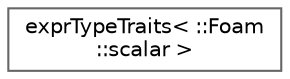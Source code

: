 digraph "Graphical Class Hierarchy"
{
 // LATEX_PDF_SIZE
  bgcolor="transparent";
  edge [fontname=Helvetica,fontsize=10,labelfontname=Helvetica,labelfontsize=10];
  node [fontname=Helvetica,fontsize=10,shape=box,height=0.2,width=0.4];
  rankdir="LR";
  Node0 [id="Node000000",label="exprTypeTraits\< ::Foam\l::scalar \>",height=0.2,width=0.4,color="grey40", fillcolor="white", style="filled",URL="$structFoam_1_1exprTypeTraits_3_01_1_1Foam_1_1scalar_01_4.html",tooltip=" "];
}
